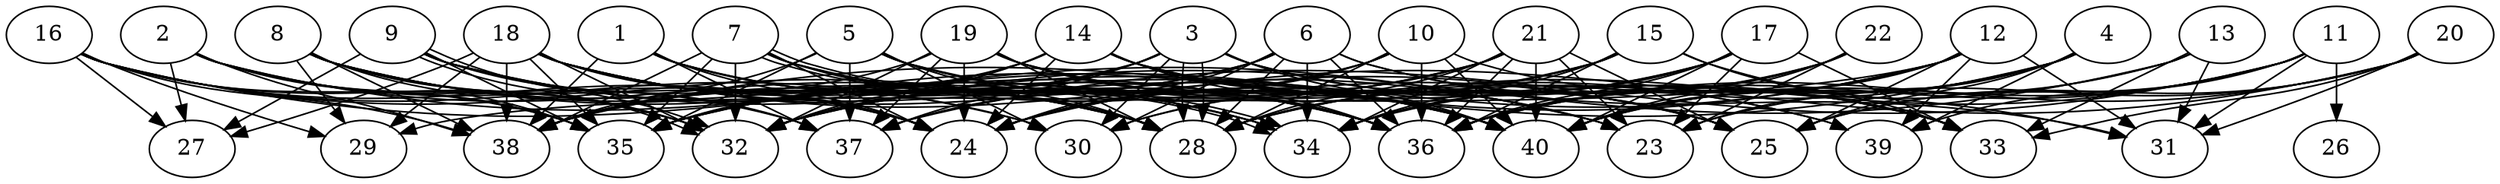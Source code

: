 // DAG automatically generated by daggen at Thu Oct  3 14:06:49 2019
// ./daggen --dot -n 40 --ccr 0.3 --fat 0.9 --regular 0.7 --density 0.9 --mindata 5242880 --maxdata 52428800 
digraph G {
  1 [size="81937067", alpha="0.09", expect_size="24581120"] 
  1 -> 24 [size ="24581120"]
  1 -> 28 [size ="24581120"]
  1 -> 34 [size ="24581120"]
  1 -> 36 [size ="24581120"]
  1 -> 37 [size ="24581120"]
  1 -> 38 [size ="24581120"]
  2 [size="170151253", alpha="0.12", expect_size="51045376"] 
  2 -> 24 [size ="51045376"]
  2 -> 27 [size ="51045376"]
  2 -> 28 [size ="51045376"]
  2 -> 32 [size ="51045376"]
  2 -> 35 [size ="51045376"]
  2 -> 37 [size ="51045376"]
  2 -> 38 [size ="51045376"]
  2 -> 40 [size ="51045376"]
  3 [size="145349973", alpha="0.04", expect_size="43604992"] 
  3 -> 25 [size ="43604992"]
  3 -> 28 [size ="43604992"]
  3 -> 28 [size ="43604992"]
  3 -> 30 [size ="43604992"]
  3 -> 32 [size ="43604992"]
  3 -> 33 [size ="43604992"]
  3 -> 37 [size ="43604992"]
  3 -> 38 [size ="43604992"]
  3 -> 40 [size ="43604992"]
  4 [size="117422080", alpha="0.18", expect_size="35226624"] 
  4 -> 23 [size ="35226624"]
  4 -> 25 [size ="35226624"]
  4 -> 28 [size ="35226624"]
  4 -> 36 [size ="35226624"]
  4 -> 38 [size ="35226624"]
  4 -> 39 [size ="35226624"]
  4 -> 40 [size ="35226624"]
  5 [size="78486187", alpha="0.02", expect_size="23545856"] 
  5 -> 28 [size ="23545856"]
  5 -> 30 [size ="23545856"]
  5 -> 35 [size ="23545856"]
  5 -> 36 [size ="23545856"]
  5 -> 37 [size ="23545856"]
  5 -> 38 [size ="23545856"]
  5 -> 39 [size ="23545856"]
  5 -> 40 [size ="23545856"]
  6 [size="161921707", alpha="0.13", expect_size="48576512"] 
  6 -> 24 [size ="48576512"]
  6 -> 28 [size ="48576512"]
  6 -> 30 [size ="48576512"]
  6 -> 31 [size ="48576512"]
  6 -> 33 [size ="48576512"]
  6 -> 34 [size ="48576512"]
  6 -> 35 [size ="48576512"]
  6 -> 36 [size ="48576512"]
  6 -> 38 [size ="48576512"]
  7 [size="104246613", alpha="0.08", expect_size="31273984"] 
  7 -> 24 [size ="31273984"]
  7 -> 25 [size ="31273984"]
  7 -> 28 [size ="31273984"]
  7 -> 32 [size ="31273984"]
  7 -> 34 [size ="31273984"]
  7 -> 34 [size ="31273984"]
  7 -> 35 [size ="31273984"]
  7 -> 36 [size ="31273984"]
  7 -> 38 [size ="31273984"]
  8 [size="153733120", alpha="0.07", expect_size="46119936"] 
  8 -> 24 [size ="46119936"]
  8 -> 28 [size ="46119936"]
  8 -> 29 [size ="46119936"]
  8 -> 32 [size ="46119936"]
  8 -> 34 [size ="46119936"]
  8 -> 35 [size ="46119936"]
  8 -> 36 [size ="46119936"]
  8 -> 38 [size ="46119936"]
  9 [size="61173760", alpha="0.11", expect_size="18352128"] 
  9 -> 27 [size ="18352128"]
  9 -> 30 [size ="18352128"]
  9 -> 32 [size ="18352128"]
  9 -> 32 [size ="18352128"]
  9 -> 35 [size ="18352128"]
  9 -> 36 [size ="18352128"]
  9 -> 37 [size ="18352128"]
  9 -> 40 [size ="18352128"]
  10 [size="94518613", alpha="0.15", expect_size="28355584"] 
  10 -> 24 [size ="28355584"]
  10 -> 28 [size ="28355584"]
  10 -> 32 [size ="28355584"]
  10 -> 33 [size ="28355584"]
  10 -> 36 [size ="28355584"]
  10 -> 37 [size ="28355584"]
  10 -> 40 [size ="28355584"]
  11 [size="56005973", alpha="0.14", expect_size="16801792"] 
  11 -> 25 [size ="16801792"]
  11 -> 26 [size ="16801792"]
  11 -> 28 [size ="16801792"]
  11 -> 31 [size ="16801792"]
  11 -> 36 [size ="16801792"]
  11 -> 37 [size ="16801792"]
  11 -> 39 [size ="16801792"]
  11 -> 40 [size ="16801792"]
  12 [size="123077973", alpha="0.08", expect_size="36923392"] 
  12 -> 25 [size ="36923392"]
  12 -> 29 [size ="36923392"]
  12 -> 31 [size ="36923392"]
  12 -> 32 [size ="36923392"]
  12 -> 35 [size ="36923392"]
  12 -> 36 [size ="36923392"]
  12 -> 39 [size ="36923392"]
  12 -> 40 [size ="36923392"]
  13 [size="58538667", alpha="0.16", expect_size="17561600"] 
  13 -> 31 [size ="17561600"]
  13 -> 32 [size ="17561600"]
  13 -> 33 [size ="17561600"]
  13 -> 34 [size ="17561600"]
  13 -> 40 [size ="17561600"]
  14 [size="90668373", alpha="0.11", expect_size="27200512"] 
  14 -> 24 [size ="27200512"]
  14 -> 25 [size ="27200512"]
  14 -> 32 [size ="27200512"]
  14 -> 33 [size ="27200512"]
  14 -> 35 [size ="27200512"]
  14 -> 36 [size ="27200512"]
  14 -> 38 [size ="27200512"]
  14 -> 40 [size ="27200512"]
  15 [size="72994133", alpha="0.16", expect_size="21898240"] 
  15 -> 24 [size ="21898240"]
  15 -> 30 [size ="21898240"]
  15 -> 31 [size ="21898240"]
  15 -> 33 [size ="21898240"]
  15 -> 34 [size ="21898240"]
  15 -> 35 [size ="21898240"]
  15 -> 36 [size ="21898240"]
  16 [size="90804907", alpha="0.06", expect_size="27241472"] 
  16 -> 23 [size ="27241472"]
  16 -> 24 [size ="27241472"]
  16 -> 27 [size ="27241472"]
  16 -> 28 [size ="27241472"]
  16 -> 29 [size ="27241472"]
  16 -> 30 [size ="27241472"]
  16 -> 32 [size ="27241472"]
  16 -> 35 [size ="27241472"]
  16 -> 38 [size ="27241472"]
  17 [size="35297280", alpha="0.11", expect_size="10589184"] 
  17 -> 23 [size ="10589184"]
  17 -> 24 [size ="10589184"]
  17 -> 28 [size ="10589184"]
  17 -> 30 [size ="10589184"]
  17 -> 33 [size ="10589184"]
  17 -> 34 [size ="10589184"]
  17 -> 36 [size ="10589184"]
  17 -> 40 [size ="10589184"]
  18 [size="99235840", alpha="0.08", expect_size="29770752"] 
  18 -> 23 [size ="29770752"]
  18 -> 24 [size ="29770752"]
  18 -> 25 [size ="29770752"]
  18 -> 27 [size ="29770752"]
  18 -> 28 [size ="29770752"]
  18 -> 29 [size ="29770752"]
  18 -> 32 [size ="29770752"]
  18 -> 34 [size ="29770752"]
  18 -> 35 [size ="29770752"]
  18 -> 38 [size ="29770752"]
  18 -> 40 [size ="29770752"]
  19 [size="150910293", alpha="0.09", expect_size="45273088"] 
  19 -> 23 [size ="45273088"]
  19 -> 24 [size ="45273088"]
  19 -> 28 [size ="45273088"]
  19 -> 32 [size ="45273088"]
  19 -> 36 [size ="45273088"]
  19 -> 37 [size ="45273088"]
  19 -> 38 [size ="45273088"]
  19 -> 39 [size ="45273088"]
  20 [size="82435413", alpha="0.14", expect_size="24730624"] 
  20 -> 23 [size ="24730624"]
  20 -> 24 [size ="24730624"]
  20 -> 25 [size ="24730624"]
  20 -> 31 [size ="24730624"]
  20 -> 33 [size ="24730624"]
  20 -> 36 [size ="24730624"]
  21 [size="46779733", alpha="0.07", expect_size="14033920"] 
  21 -> 23 [size ="14033920"]
  21 -> 24 [size ="14033920"]
  21 -> 25 [size ="14033920"]
  21 -> 28 [size ="14033920"]
  21 -> 32 [size ="14033920"]
  21 -> 34 [size ="14033920"]
  21 -> 35 [size ="14033920"]
  21 -> 36 [size ="14033920"]
  21 -> 40 [size ="14033920"]
  22 [size="159679147", alpha="0.00", expect_size="47903744"] 
  22 -> 23 [size ="47903744"]
  22 -> 28 [size ="47903744"]
  22 -> 34 [size ="47903744"]
  22 -> 36 [size ="47903744"]
  22 -> 40 [size ="47903744"]
  23 [size="66887680", alpha="0.09", expect_size="20066304"] 
  24 [size="35959467", alpha="0.11", expect_size="10787840"] 
  25 [size="124337493", alpha="0.00", expect_size="37301248"] 
  26 [size="91900587", alpha="0.08", expect_size="27570176"] 
  27 [size="136342187", alpha="0.07", expect_size="40902656"] 
  28 [size="63873707", alpha="0.03", expect_size="19162112"] 
  29 [size="129546240", alpha="0.05", expect_size="38863872"] 
  30 [size="42318507", alpha="0.16", expect_size="12695552"] 
  31 [size="152715947", alpha="0.13", expect_size="45814784"] 
  32 [size="53340160", alpha="0.03", expect_size="16002048"] 
  33 [size="54152533", alpha="0.18", expect_size="16245760"] 
  34 [size="125740373", alpha="0.02", expect_size="37722112"] 
  35 [size="53483520", alpha="0.14", expect_size="16045056"] 
  36 [size="55678293", alpha="0.15", expect_size="16703488"] 
  37 [size="119483733", alpha="0.18", expect_size="35845120"] 
  38 [size="174390613", alpha="0.11", expect_size="52317184"] 
  39 [size="42079573", alpha="0.01", expect_size="12623872"] 
  40 [size="80824320", alpha="0.00", expect_size="24247296"] 
}
